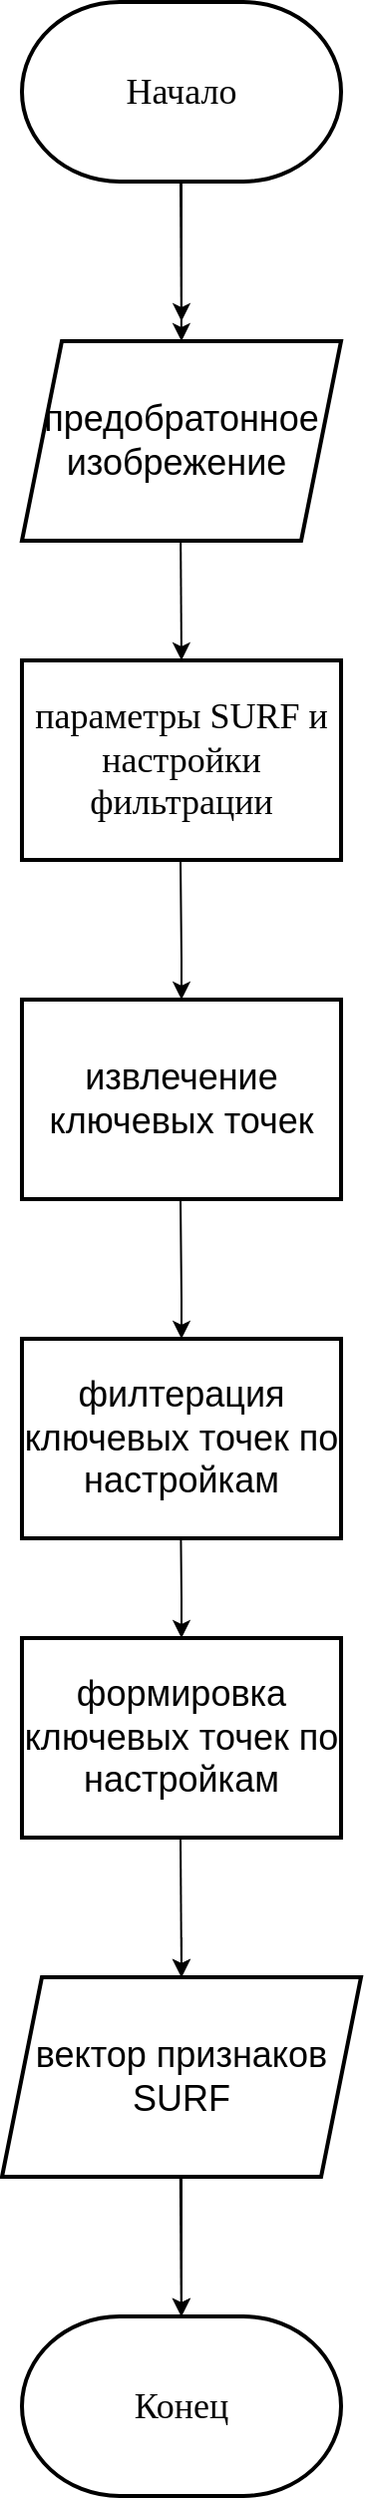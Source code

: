 <mxfile version="27.0.9">
  <diagram name="Page-1" id="TDdeo39YmAqFAR9rQYv3">
    <mxGraphModel dx="1123" dy="660" grid="1" gridSize="10" guides="1" tooltips="1" connect="1" arrows="1" fold="1" page="1" pageScale="1" pageWidth="827" pageHeight="1169" background="light-dark(#FFFFFF,#F6F6F6)" math="0" shadow="0">
      <root>
        <mxCell id="0" />
        <mxCell id="1" parent="0" />
        <mxCell id="EeoIcFXRGuE_cANaZwjB-1" value="" style="edgeStyle=orthogonalEdgeStyle;rounded=0;orthogonalLoop=1;jettySize=auto;html=1;fontSize=18;" edge="1" parent="1" source="EeoIcFXRGuE_cANaZwjB-2">
          <mxGeometry relative="1" as="geometry">
            <mxPoint x="480" y="320" as="targetPoint" />
          </mxGeometry>
        </mxCell>
        <mxCell id="EeoIcFXRGuE_cANaZwjB-2" value="&lt;font style=&quot;color: light-dark(rgb(0, 0, 0), rgb(0, 0, 0));&quot; face=&quot;Times New Roman&quot;&gt;Начало&lt;/font&gt;" style="strokeWidth=2;html=1;shape=mxgraph.flowchart.terminator;whiteSpace=wrap;fillColor=light-dark(#FFFFFF,#FFFFFF);strokeColor=light-dark(#000000,#000000);fontSize=18;" vertex="1" parent="1">
          <mxGeometry x="400" y="160" width="160" height="90" as="geometry" />
        </mxCell>
        <mxCell id="EeoIcFXRGuE_cANaZwjB-3" value="" style="endArrow=classic;html=1;rounded=0;strokeColor=light-dark(#000000,#000000);entryX=0.5;entryY=0;entryDx=0;entryDy=0;fontSize=18;" edge="1" parent="1">
          <mxGeometry width="50" height="50" relative="1" as="geometry">
            <mxPoint x="480" y="320" as="sourcePoint" />
            <mxPoint x="480" y="320" as="targetPoint" />
          </mxGeometry>
        </mxCell>
        <mxCell id="EeoIcFXRGuE_cANaZwjB-4" value="&lt;font face=&quot;Times New Roman&quot; style=&quot;color: light-dark(rgb(0, 0, 0), rgb(6, 6, 6));&quot;&gt;параметры SURF и настройки фильтрации&lt;/font&gt;" style="rounded=0;whiteSpace=wrap;html=1;fillColor=light-dark(#FFFFFF,#FBFBFB);strokeColor=light-dark(#000000,#060606);strokeWidth=2;fontSize=18;" vertex="1" parent="1">
          <mxGeometry x="400" y="490" width="160" height="100" as="geometry" />
        </mxCell>
        <mxCell id="EeoIcFXRGuE_cANaZwjB-5" value="" style="endArrow=classic;html=1;rounded=0;strokeColor=light-dark(#000000,#000000);entryX=0.5;entryY=0;entryDx=0;entryDy=0;fontSize=18;" edge="1" parent="1">
          <mxGeometry width="50" height="50" relative="1" as="geometry">
            <mxPoint x="479.5" y="420" as="sourcePoint" />
            <mxPoint x="480" y="490" as="targetPoint" />
          </mxGeometry>
        </mxCell>
        <mxCell id="EeoIcFXRGuE_cANaZwjB-6" value="&lt;font style=&quot;color: light-dark(rgb(0, 0, 0), rgb(0, 0, 0));&quot;&gt;извлечение ключевых точек&lt;/font&gt;" style="rounded=0;whiteSpace=wrap;html=1;fillColor=light-dark(#FFFFFF,#FBFBFB);strokeColor=light-dark(#000000,#060606);strokeWidth=2;fontSize=18;" vertex="1" parent="1">
          <mxGeometry x="400" y="660" width="160" height="100" as="geometry" />
        </mxCell>
        <mxCell id="EeoIcFXRGuE_cANaZwjB-7" value="" style="endArrow=classic;html=1;rounded=0;strokeColor=light-dark(#000000,#000000);entryX=0.5;entryY=0;entryDx=0;entryDy=0;fontSize=18;" edge="1" parent="1">
          <mxGeometry width="50" height="50" relative="1" as="geometry">
            <mxPoint x="479.5" y="590" as="sourcePoint" />
            <mxPoint x="480" y="660" as="targetPoint" />
            <Array as="points">
              <mxPoint x="480" y="640" />
            </Array>
          </mxGeometry>
        </mxCell>
        <mxCell id="EeoIcFXRGuE_cANaZwjB-8" value="" style="endArrow=classic;html=1;rounded=0;strokeColor=light-dark(#000000,#000000);entryX=0.5;entryY=0;entryDx=0;entryDy=0;fontSize=18;" edge="1" parent="1">
          <mxGeometry width="50" height="50" relative="1" as="geometry">
            <mxPoint x="479.5" y="760" as="sourcePoint" />
            <mxPoint x="480" y="830" as="targetPoint" />
            <Array as="points">
              <mxPoint x="480" y="810" />
            </Array>
          </mxGeometry>
        </mxCell>
        <mxCell id="EeoIcFXRGuE_cANaZwjB-9" value="" style="endArrow=classic;html=1;rounded=0;strokeColor=light-dark(#000000,#000000);entryX=0.5;entryY=0;entryDx=0;entryDy=0;fontSize=18;" edge="1" parent="1">
          <mxGeometry width="50" height="50" relative="1" as="geometry">
            <mxPoint x="479.5" y="910" as="sourcePoint" />
            <mxPoint x="480" y="980" as="targetPoint" />
            <Array as="points">
              <mxPoint x="480" y="960" />
            </Array>
          </mxGeometry>
        </mxCell>
        <mxCell id="EeoIcFXRGuE_cANaZwjB-10" value="&lt;font style=&quot;color: light-dark(rgb(0, 0, 0), rgb(3, 3, 3));&quot; face=&quot;Times New Roman&quot;&gt;Конец&lt;/font&gt;" style="strokeWidth=2;html=1;shape=mxgraph.flowchart.terminator;whiteSpace=wrap;fillColor=light-dark(#FFFFFF,#FFFFFF);strokeColor=light-dark(#000000,#000000);fontSize=18;" vertex="1" parent="1">
          <mxGeometry x="400" y="1320" width="160" height="90" as="geometry" />
        </mxCell>
        <mxCell id="EeoIcFXRGuE_cANaZwjB-11" value="" style="endArrow=classic;html=1;rounded=0;strokeColor=light-dark(#000000,#000000);entryX=0.5;entryY=0;entryDx=0;entryDy=0;fontSize=18;" edge="1" parent="1" target="EeoIcFXRGuE_cANaZwjB-15">
          <mxGeometry width="50" height="50" relative="1" as="geometry">
            <mxPoint x="479.5" y="250" as="sourcePoint" />
            <mxPoint x="480" y="320" as="targetPoint" />
          </mxGeometry>
        </mxCell>
        <mxCell id="EeoIcFXRGuE_cANaZwjB-17" value="" style="edgeStyle=orthogonalEdgeStyle;rounded=0;orthogonalLoop=1;jettySize=auto;html=1;" edge="1" parent="1" source="EeoIcFXRGuE_cANaZwjB-14" target="EeoIcFXRGuE_cANaZwjB-10">
          <mxGeometry relative="1" as="geometry" />
        </mxCell>
        <mxCell id="EeoIcFXRGuE_cANaZwjB-15" value="&lt;div style=&quot;font-size: 18px;&quot;&gt;&lt;font style=&quot;color: light-dark(rgb(0, 0, 0), rgb(0, 0, 0));&quot;&gt;предобратонное изобрежение&amp;nbsp;&lt;/font&gt;&lt;/div&gt;" style="shape=parallelogram;perimeter=parallelogramPerimeter;whiteSpace=wrap;html=1;fixedSize=1;fillColor=light-dark(#FFFFFF,#FCFCFC);strokeColor=light-dark(#000000,#010101);strokeWidth=2;" vertex="1" parent="1">
          <mxGeometry x="400" y="330" width="160" height="100" as="geometry" />
        </mxCell>
        <mxCell id="EeoIcFXRGuE_cANaZwjB-16" value="&lt;font style=&quot;color: light-dark(rgb(0, 0, 0), rgb(0, 0, 0));&quot;&gt;филтерация ключевых точек по настройкам&lt;/font&gt;" style="rounded=0;whiteSpace=wrap;html=1;fillColor=light-dark(#FFFFFF,#FBFBFB);strokeColor=light-dark(#000000,#060606);strokeWidth=2;fontSize=18;" vertex="1" parent="1">
          <mxGeometry x="400" y="830" width="160" height="100" as="geometry" />
        </mxCell>
        <mxCell id="EeoIcFXRGuE_cANaZwjB-18" value="" style="endArrow=classic;html=1;rounded=0;strokeColor=light-dark(#000000,#000000);entryX=0.5;entryY=0;entryDx=0;entryDy=0;fontSize=18;" edge="1" parent="1" source="EeoIcFXRGuE_cANaZwjB-14">
          <mxGeometry width="50" height="50" relative="1" as="geometry">
            <mxPoint x="479.5" y="1080" as="sourcePoint" />
            <mxPoint x="480" y="1150" as="targetPoint" />
            <Array as="points">
              <mxPoint x="480" y="1130" />
            </Array>
          </mxGeometry>
        </mxCell>
        <mxCell id="EeoIcFXRGuE_cANaZwjB-19" value="&lt;font style=&quot;color: light-dark(rgb(0, 0, 0), rgb(0, 0, 0));&quot;&gt;формировка ключевых точек по настройкам&lt;/font&gt;" style="rounded=0;whiteSpace=wrap;html=1;fillColor=light-dark(#FFFFFF,#FBFBFB);strokeColor=light-dark(#000000,#060606);strokeWidth=2;fontSize=18;" vertex="1" parent="1">
          <mxGeometry x="400" y="980" width="160" height="100" as="geometry" />
        </mxCell>
        <mxCell id="EeoIcFXRGuE_cANaZwjB-20" value="" style="endArrow=classic;html=1;rounded=0;strokeColor=light-dark(#000000,#000000);entryX=0.5;entryY=0;entryDx=0;entryDy=0;fontSize=18;" edge="1" parent="1" target="EeoIcFXRGuE_cANaZwjB-14">
          <mxGeometry width="50" height="50" relative="1" as="geometry">
            <mxPoint x="479.5" y="1080" as="sourcePoint" />
            <mxPoint x="480" y="1150" as="targetPoint" />
            <Array as="points" />
          </mxGeometry>
        </mxCell>
        <mxCell id="EeoIcFXRGuE_cANaZwjB-14" value="&lt;div style=&quot;font-size: 18px;&quot;&gt;&lt;font style=&quot;color: light-dark(rgb(0, 0, 0), rgb(0, 0, 0));&quot;&gt;вектор признаков SURF&lt;/font&gt;&lt;/div&gt;" style="shape=parallelogram;perimeter=parallelogramPerimeter;whiteSpace=wrap;html=1;fixedSize=1;fillColor=light-dark(#FFFFFF,#FCFCFC);strokeColor=light-dark(#000000,#010101);strokeWidth=2;" vertex="1" parent="1">
          <mxGeometry x="390" y="1150" width="180" height="100" as="geometry" />
        </mxCell>
        <mxCell id="EeoIcFXRGuE_cANaZwjB-21" value="" style="endArrow=classic;html=1;rounded=0;strokeColor=light-dark(#000000,#000000);entryX=0.5;entryY=0;entryDx=0;entryDy=0;fontSize=18;" edge="1" parent="1">
          <mxGeometry width="50" height="50" relative="1" as="geometry">
            <mxPoint x="479.41" y="1250" as="sourcePoint" />
            <mxPoint x="479.91" y="1320" as="targetPoint" />
            <Array as="points" />
          </mxGeometry>
        </mxCell>
      </root>
    </mxGraphModel>
  </diagram>
</mxfile>
